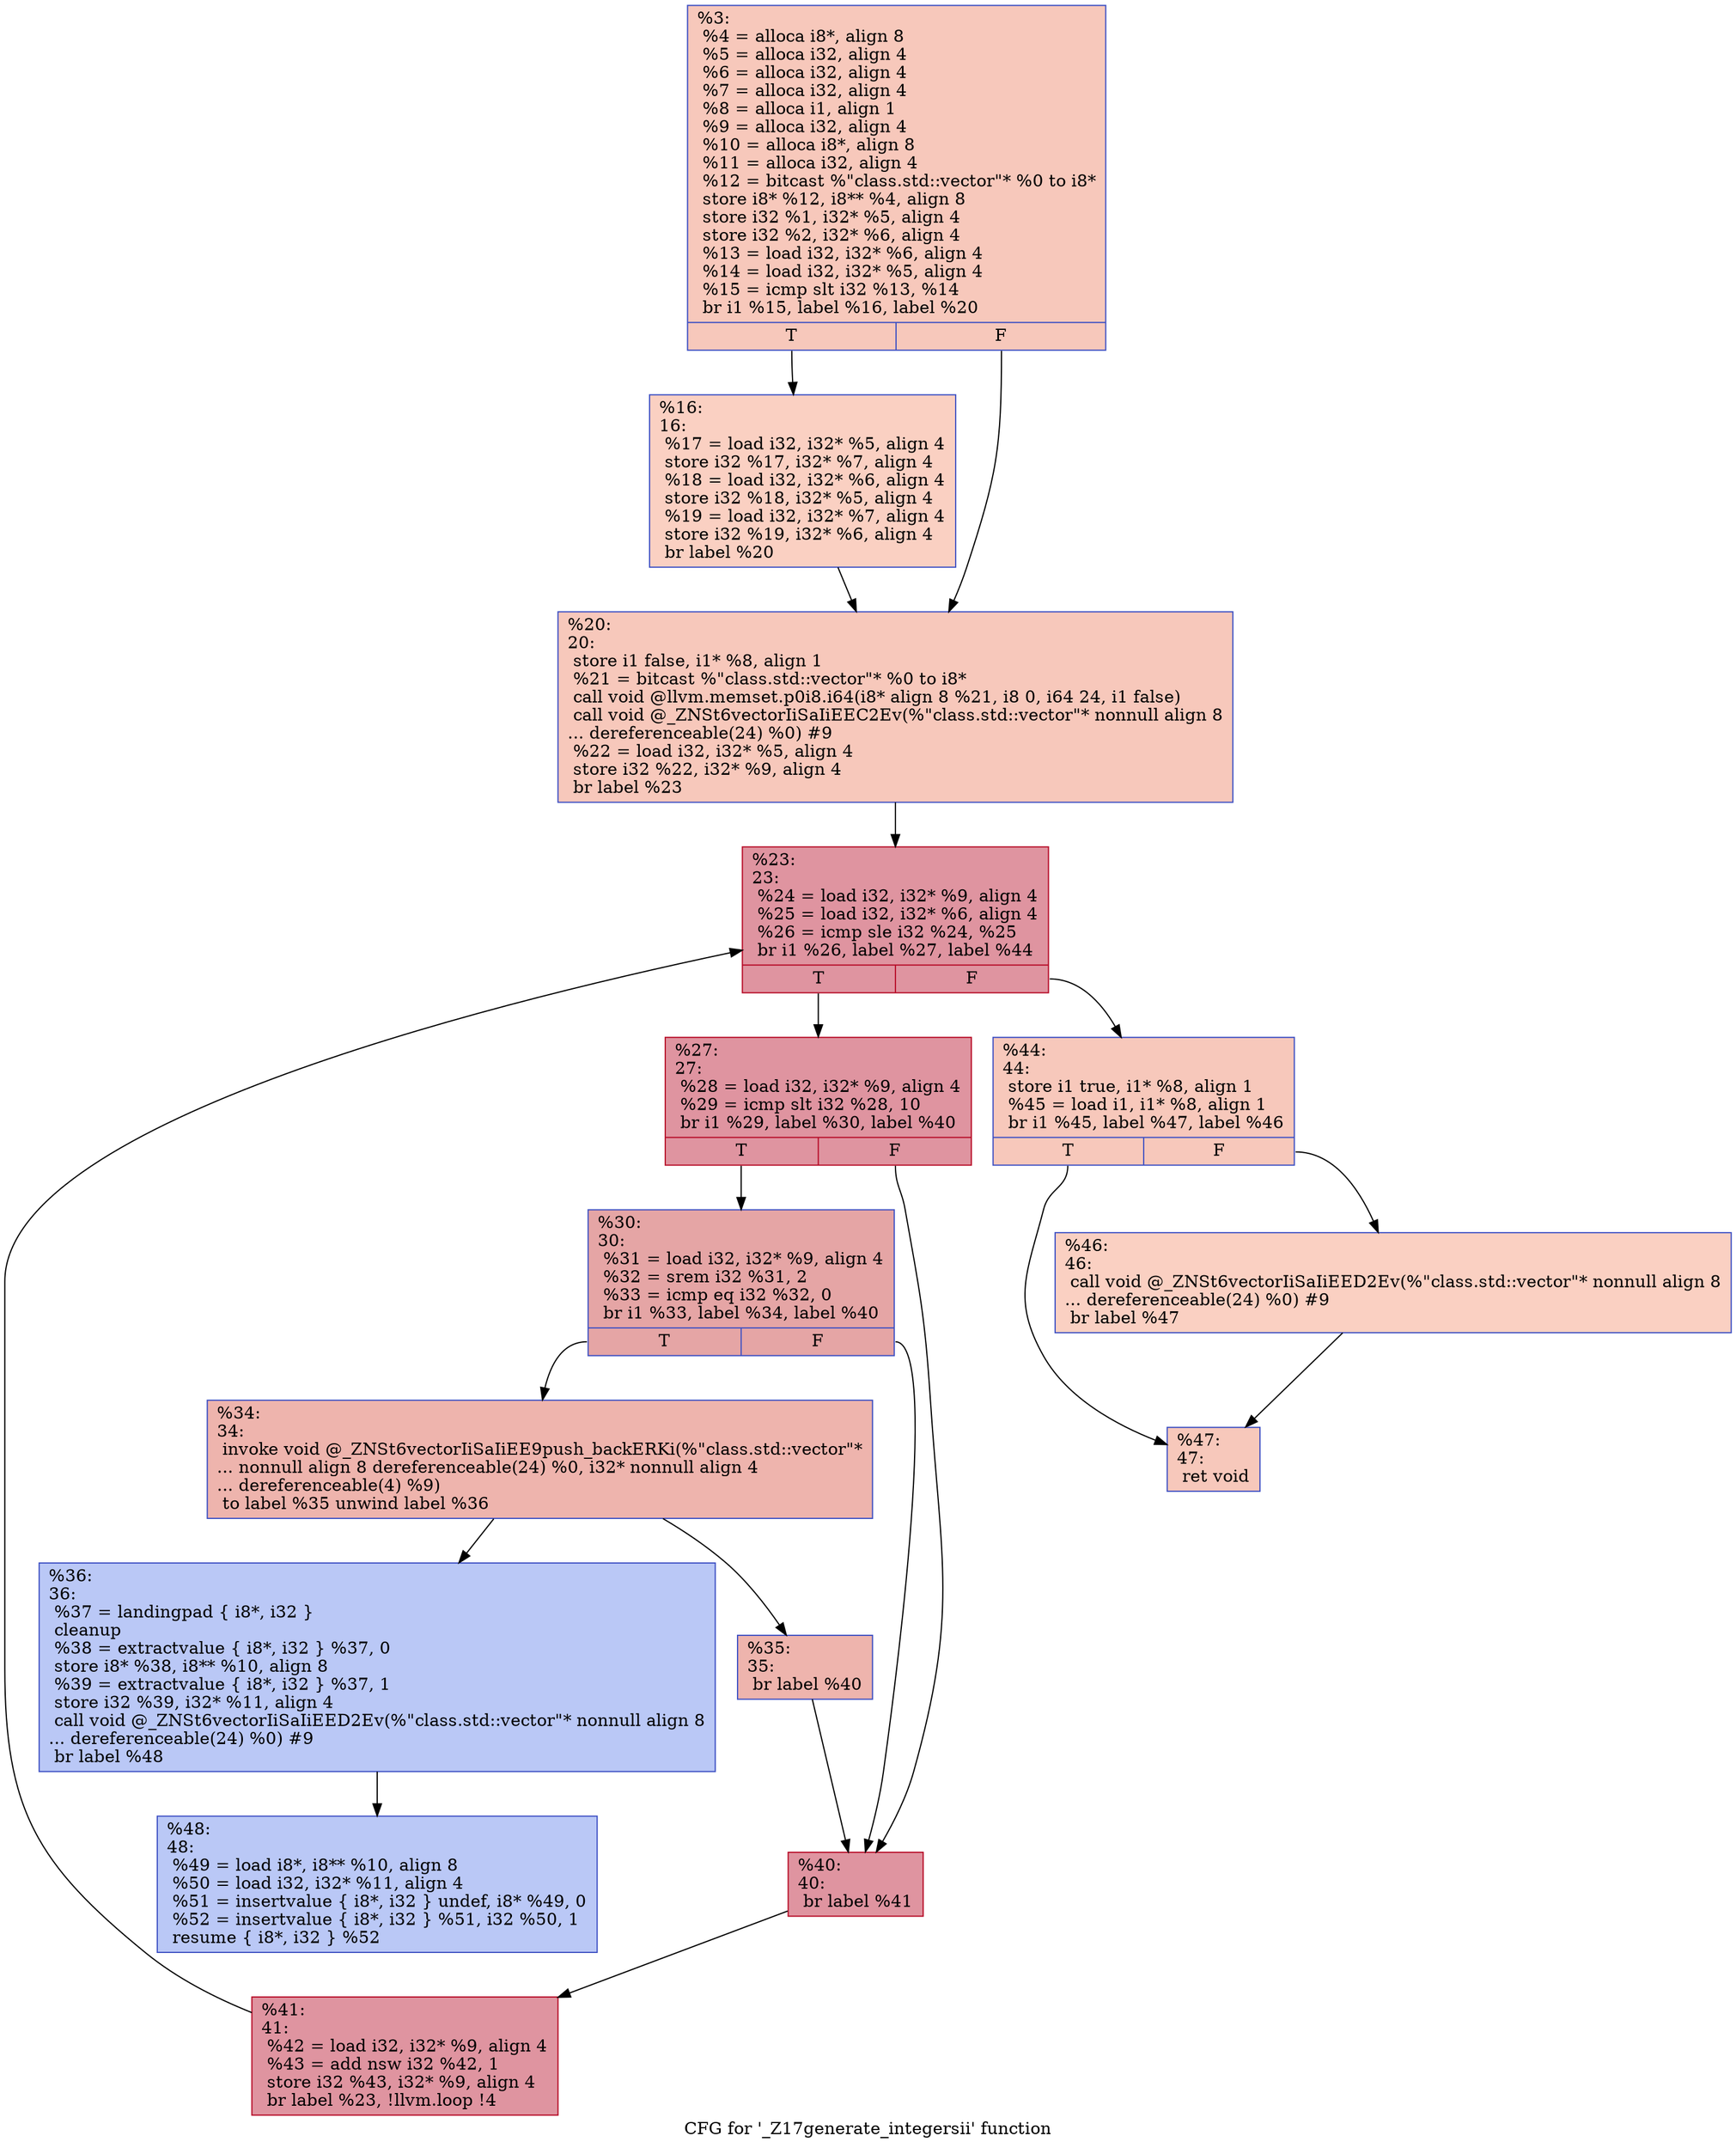digraph "CFG for '_Z17generate_integersii' function" {
	label="CFG for '_Z17generate_integersii' function";

	Node0x562bbba34920 [shape=record,color="#3d50c3ff", style=filled, fillcolor="#ed836670",label="{%3:\l  %4 = alloca i8*, align 8\l  %5 = alloca i32, align 4\l  %6 = alloca i32, align 4\l  %7 = alloca i32, align 4\l  %8 = alloca i1, align 1\l  %9 = alloca i32, align 4\l  %10 = alloca i8*, align 8\l  %11 = alloca i32, align 4\l  %12 = bitcast %\"class.std::vector\"* %0 to i8*\l  store i8* %12, i8** %4, align 8\l  store i32 %1, i32* %5, align 4\l  store i32 %2, i32* %6, align 4\l  %13 = load i32, i32* %6, align 4\l  %14 = load i32, i32* %5, align 4\l  %15 = icmp slt i32 %13, %14\l  br i1 %15, label %16, label %20\l|{<s0>T|<s1>F}}"];
	Node0x562bbba34920:s0 -> Node0x562bbba35030;
	Node0x562bbba34920:s1 -> Node0x562bbba357b0;
	Node0x562bbba35030 [shape=record,color="#3d50c3ff", style=filled, fillcolor="#f3947570",label="{%16:\l16:                                               \l  %17 = load i32, i32* %5, align 4\l  store i32 %17, i32* %7, align 4\l  %18 = load i32, i32* %6, align 4\l  store i32 %18, i32* %5, align 4\l  %19 = load i32, i32* %7, align 4\l  store i32 %19, i32* %6, align 4\l  br label %20\l}"];
	Node0x562bbba35030 -> Node0x562bbba357b0;
	Node0x562bbba357b0 [shape=record,color="#3d50c3ff", style=filled, fillcolor="#ed836670",label="{%20:\l20:                                               \l  store i1 false, i1* %8, align 1\l  %21 = bitcast %\"class.std::vector\"* %0 to i8*\l  call void @llvm.memset.p0i8.i64(i8* align 8 %21, i8 0, i64 24, i1 false)\l  call void @_ZNSt6vectorIiSaIiEEC2Ev(%\"class.std::vector\"* nonnull align 8\l... dereferenceable(24) %0) #9\l  %22 = load i32, i32* %5, align 4\l  store i32 %22, i32* %9, align 4\l  br label %23\l}"];
	Node0x562bbba357b0 -> Node0x562bbba36380;
	Node0x562bbba36380 [shape=record,color="#b70d28ff", style=filled, fillcolor="#b70d2870",label="{%23:\l23:                                               \l  %24 = load i32, i32* %9, align 4\l  %25 = load i32, i32* %6, align 4\l  %26 = icmp sle i32 %24, %25\l  br i1 %26, label %27, label %44\l|{<s0>T|<s1>F}}"];
	Node0x562bbba36380:s0 -> Node0x562bbba365b0;
	Node0x562bbba36380:s1 -> Node0x562bbba36600;
	Node0x562bbba365b0 [shape=record,color="#b70d28ff", style=filled, fillcolor="#b70d2870",label="{%27:\l27:                                               \l  %28 = load i32, i32* %9, align 4\l  %29 = icmp slt i32 %28, 10\l  br i1 %29, label %30, label %40\l|{<s0>T|<s1>F}}"];
	Node0x562bbba365b0:s0 -> Node0x562bbba36840;
	Node0x562bbba365b0:s1 -> Node0x562bbba36890;
	Node0x562bbba36840 [shape=record,color="#3d50c3ff", style=filled, fillcolor="#c5333470",label="{%30:\l30:                                               \l  %31 = load i32, i32* %9, align 4\l  %32 = srem i32 %31, 2\l  %33 = icmp eq i32 %32, 0\l  br i1 %33, label %34, label %40\l|{<s0>T|<s1>F}}"];
	Node0x562bbba36840:s0 -> Node0x562bbba36dd0;
	Node0x562bbba36840:s1 -> Node0x562bbba36890;
	Node0x562bbba36dd0 [shape=record,color="#3d50c3ff", style=filled, fillcolor="#d8564670",label="{%34:\l34:                                               \l  invoke void @_ZNSt6vectorIiSaIiEE9push_backERKi(%\"class.std::vector\"*\l... nonnull align 8 dereferenceable(24) %0, i32* nonnull align 4\l... dereferenceable(4) %9)\l          to label %35 unwind label %36\l}"];
	Node0x562bbba36dd0 -> Node0x562bbba36f50;
	Node0x562bbba36dd0 -> Node0x562bbba36fa0;
	Node0x562bbba36f50 [shape=record,color="#3d50c3ff", style=filled, fillcolor="#d8564670",label="{%35:\l35:                                               \l  br label %40\l}"];
	Node0x562bbba36f50 -> Node0x562bbba36890;
	Node0x562bbba36fa0 [shape=record,color="#3d50c3ff", style=filled, fillcolor="#6282ea70",label="{%36:\l36:                                               \l  %37 = landingpad \{ i8*, i32 \}\l          cleanup\l  %38 = extractvalue \{ i8*, i32 \} %37, 0\l  store i8* %38, i8** %10, align 8\l  %39 = extractvalue \{ i8*, i32 \} %37, 1\l  store i32 %39, i32* %11, align 4\l  call void @_ZNSt6vectorIiSaIiEED2Ev(%\"class.std::vector\"* nonnull align 8\l... dereferenceable(24) %0) #9\l  br label %48\l}"];
	Node0x562bbba36fa0 -> Node0x562bbba37a60;
	Node0x562bbba36890 [shape=record,color="#b70d28ff", style=filled, fillcolor="#b70d2870",label="{%40:\l40:                                               \l  br label %41\l}"];
	Node0x562bbba36890 -> Node0x562bbba37b20;
	Node0x562bbba37b20 [shape=record,color="#b70d28ff", style=filled, fillcolor="#b70d2870",label="{%41:\l41:                                               \l  %42 = load i32, i32* %9, align 4\l  %43 = add nsw i32 %42, 1\l  store i32 %43, i32* %9, align 4\l  br label %23, !llvm.loop !4\l}"];
	Node0x562bbba37b20 -> Node0x562bbba36380;
	Node0x562bbba36600 [shape=record,color="#3d50c3ff", style=filled, fillcolor="#ed836670",label="{%44:\l44:                                               \l  store i1 true, i1* %8, align 1\l  %45 = load i1, i1* %8, align 1\l  br i1 %45, label %47, label %46\l|{<s0>T|<s1>F}}"];
	Node0x562bbba36600:s0 -> Node0x562bbba38970;
	Node0x562bbba36600:s1 -> Node0x562bbba389c0;
	Node0x562bbba389c0 [shape=record,color="#3d50c3ff", style=filled, fillcolor="#f3947570",label="{%46:\l46:                                               \l  call void @_ZNSt6vectorIiSaIiEED2Ev(%\"class.std::vector\"* nonnull align 8\l... dereferenceable(24) %0) #9\l  br label %47\l}"];
	Node0x562bbba389c0 -> Node0x562bbba38970;
	Node0x562bbba38970 [shape=record,color="#3d50c3ff", style=filled, fillcolor="#ed836670",label="{%47:\l47:                                               \l  ret void\l}"];
	Node0x562bbba37a60 [shape=record,color="#3d50c3ff", style=filled, fillcolor="#6282ea70",label="{%48:\l48:                                               \l  %49 = load i8*, i8** %10, align 8\l  %50 = load i32, i32* %11, align 4\l  %51 = insertvalue \{ i8*, i32 \} undef, i8* %49, 0\l  %52 = insertvalue \{ i8*, i32 \} %51, i32 %50, 1\l  resume \{ i8*, i32 \} %52\l}"];
}
